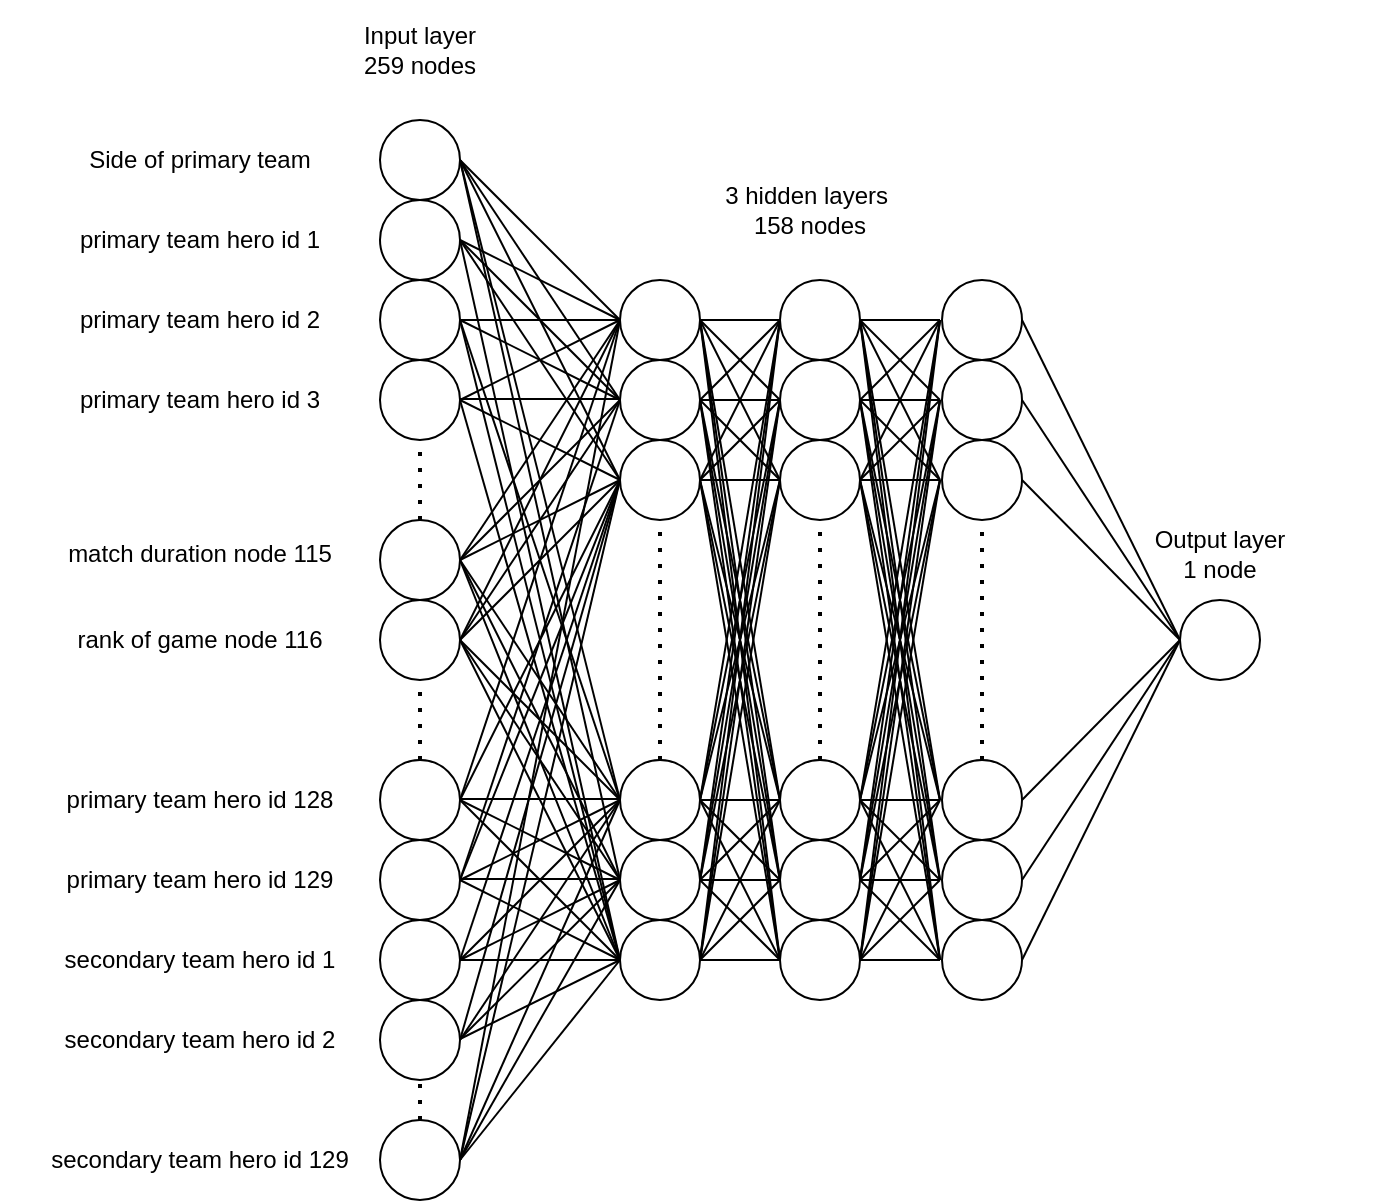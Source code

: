 <mxfile version="13.7.9" type="device"><diagram id="R50vDpRjeNp-_ogq0xLx" name="Page-1"><mxGraphModel dx="692" dy="1731" grid="1" gridSize="10" guides="1" tooltips="1" connect="1" arrows="1" fold="1" page="1" pageScale="1" pageWidth="827" pageHeight="1169" math="0" shadow="0"><root><mxCell id="0"/><mxCell id="1" parent="0"/><mxCell id="CBAxO0qk4OLBXcuv6rnA-1" value="" style="ellipse;whiteSpace=wrap;html=1;" parent="1" vertex="1"><mxGeometry x="250" y="230" width="40" height="40" as="geometry"/></mxCell><mxCell id="CBAxO0qk4OLBXcuv6rnA-13" value="" style="ellipse;whiteSpace=wrap;html=1;" parent="1" vertex="1"><mxGeometry x="250" y="270" width="40" height="40" as="geometry"/></mxCell><mxCell id="CBAxO0qk4OLBXcuv6rnA-14" value="" style="ellipse;whiteSpace=wrap;html=1;" parent="1" vertex="1"><mxGeometry x="250" y="310" width="40" height="40" as="geometry"/></mxCell><mxCell id="CBAxO0qk4OLBXcuv6rnA-15" value="" style="ellipse;whiteSpace=wrap;html=1;" parent="1" vertex="1"><mxGeometry x="250" y="350" width="40" height="40" as="geometry"/></mxCell><mxCell id="CBAxO0qk4OLBXcuv6rnA-18" value="" style="ellipse;whiteSpace=wrap;html=1;" parent="1" vertex="1"><mxGeometry x="250" y="430" width="40" height="40" as="geometry"/></mxCell><mxCell id="CBAxO0qk4OLBXcuv6rnA-19" value="" style="ellipse;whiteSpace=wrap;html=1;" parent="1" vertex="1"><mxGeometry x="250" y="590" width="40" height="40" as="geometry"/></mxCell><mxCell id="CBAxO0qk4OLBXcuv6rnA-20" value="" style="ellipse;whiteSpace=wrap;html=1;" parent="1" vertex="1"><mxGeometry x="250" y="630" width="40" height="40" as="geometry"/></mxCell><mxCell id="CBAxO0qk4OLBXcuv6rnA-21" value="" style="ellipse;whiteSpace=wrap;html=1;" parent="1" vertex="1"><mxGeometry x="250" y="670" width="40" height="40" as="geometry"/></mxCell><mxCell id="CBAxO0qk4OLBXcuv6rnA-23" value="" style="ellipse;whiteSpace=wrap;html=1;" parent="1" vertex="1"><mxGeometry x="250" y="730" width="40" height="40" as="geometry"/></mxCell><mxCell id="CBAxO0qk4OLBXcuv6rnA-36" value="" style="ellipse;whiteSpace=wrap;html=1;" parent="1" vertex="1"><mxGeometry x="370" y="310" width="40" height="40" as="geometry"/></mxCell><mxCell id="CBAxO0qk4OLBXcuv6rnA-67" value="" style="ellipse;whiteSpace=wrap;html=1;" parent="1" vertex="1"><mxGeometry x="650" y="470" width="40" height="40" as="geometry"/></mxCell><mxCell id="CBAxO0qk4OLBXcuv6rnA-69" value="Side of primary team" style="text;html=1;strokeColor=none;fillColor=none;align=center;verticalAlign=middle;whiteSpace=wrap;rounded=0;" parent="1" vertex="1"><mxGeometry x="60" y="240" width="200" height="20" as="geometry"/></mxCell><mxCell id="CBAxO0qk4OLBXcuv6rnA-70" value="primary team hero id 1" style="text;html=1;strokeColor=none;fillColor=none;align=center;verticalAlign=middle;whiteSpace=wrap;rounded=0;" parent="1" vertex="1"><mxGeometry x="60" y="280" width="200" height="20" as="geometry"/></mxCell><mxCell id="CBAxO0qk4OLBXcuv6rnA-71" value="primary team hero id 2" style="text;html=1;strokeColor=none;fillColor=none;align=center;verticalAlign=middle;whiteSpace=wrap;rounded=0;" parent="1" vertex="1"><mxGeometry x="60" y="320" width="200" height="20" as="geometry"/></mxCell><mxCell id="CBAxO0qk4OLBXcuv6rnA-72" value="primary team hero id 3" style="text;html=1;strokeColor=none;fillColor=none;align=center;verticalAlign=middle;whiteSpace=wrap;rounded=0;" parent="1" vertex="1"><mxGeometry x="60" y="360" width="200" height="20" as="geometry"/></mxCell><mxCell id="CBAxO0qk4OLBXcuv6rnA-73" value="primary team hero id 128" style="text;html=1;strokeColor=none;fillColor=none;align=center;verticalAlign=middle;whiteSpace=wrap;rounded=0;" parent="1" vertex="1"><mxGeometry x="60" y="560" width="200" height="20" as="geometry"/></mxCell><mxCell id="CBAxO0qk4OLBXcuv6rnA-74" value="primary team hero id 129" style="text;html=1;strokeColor=none;fillColor=none;align=center;verticalAlign=middle;whiteSpace=wrap;rounded=0;" parent="1" vertex="1"><mxGeometry x="60" y="600" width="200" height="20" as="geometry"/></mxCell><mxCell id="CBAxO0qk4OLBXcuv6rnA-75" value="" style="endArrow=none;dashed=1;html=1;dashPattern=1 3;strokeWidth=2;exitX=0.5;exitY=0;exitDx=0;exitDy=0;entryX=0.5;entryY=1;entryDx=0;entryDy=0;" parent="1" source="CBAxO0qk4OLBXcuv6rnA-18" target="CBAxO0qk4OLBXcuv6rnA-15" edge="1"><mxGeometry width="50" height="50" relative="1" as="geometry"><mxPoint x="290" y="450" as="sourcePoint"/><mxPoint x="340" y="400" as="targetPoint"/></mxGeometry></mxCell><mxCell id="CBAxO0qk4OLBXcuv6rnA-76" value="secondary team hero id 1" style="text;html=1;strokeColor=none;fillColor=none;align=center;verticalAlign=middle;whiteSpace=wrap;rounded=0;" parent="1" vertex="1"><mxGeometry x="60" y="640" width="200" height="20" as="geometry"/></mxCell><mxCell id="CBAxO0qk4OLBXcuv6rnA-77" value="secondary team hero id 2" style="text;html=1;strokeColor=none;fillColor=none;align=center;verticalAlign=middle;whiteSpace=wrap;rounded=0;" parent="1" vertex="1"><mxGeometry x="60" y="680" width="200" height="20" as="geometry"/></mxCell><mxCell id="CBAxO0qk4OLBXcuv6rnA-78" value="secondary team hero id 129" style="text;html=1;strokeColor=none;fillColor=none;align=center;verticalAlign=middle;whiteSpace=wrap;rounded=0;" parent="1" vertex="1"><mxGeometry x="60" y="740" width="200" height="20" as="geometry"/></mxCell><mxCell id="CBAxO0qk4OLBXcuv6rnA-79" value="" style="endArrow=none;dashed=1;html=1;dashPattern=1 3;strokeWidth=2;entryX=0.5;entryY=1;entryDx=0;entryDy=0;exitX=0.5;exitY=0;exitDx=0;exitDy=0;" parent="1" source="CBAxO0qk4OLBXcuv6rnA-23" target="CBAxO0qk4OLBXcuv6rnA-21" edge="1"><mxGeometry width="50" height="50" relative="1" as="geometry"><mxPoint x="140" y="760" as="sourcePoint"/><mxPoint x="190" y="710" as="targetPoint"/></mxGeometry></mxCell><mxCell id="CBAxO0qk4OLBXcuv6rnA-83" value="" style="ellipse;whiteSpace=wrap;html=1;" parent="1" vertex="1"><mxGeometry x="250" y="470" width="40" height="40" as="geometry"/></mxCell><mxCell id="CBAxO0qk4OLBXcuv6rnA-84" value="" style="ellipse;whiteSpace=wrap;html=1;" parent="1" vertex="1"><mxGeometry x="250" y="550" width="40" height="40" as="geometry"/></mxCell><mxCell id="CBAxO0qk4OLBXcuv6rnA-86" value="match duration node 115" style="text;html=1;strokeColor=none;fillColor=none;align=center;verticalAlign=middle;whiteSpace=wrap;rounded=0;" parent="1" vertex="1"><mxGeometry x="60" y="437" width="200" height="20" as="geometry"/></mxCell><mxCell id="CBAxO0qk4OLBXcuv6rnA-87" value="rank of game node 116" style="text;html=1;strokeColor=none;fillColor=none;align=center;verticalAlign=middle;whiteSpace=wrap;rounded=0;" parent="1" vertex="1"><mxGeometry x="60" y="480" width="200" height="20" as="geometry"/></mxCell><mxCell id="CBAxO0qk4OLBXcuv6rnA-91" value="&lt;span style=&quot;color: rgba(0 , 0 , 0 , 0) ; font-family: monospace ; font-size: 0px ; background-color: rgb(248 , 249 , 250)&quot;&gt;%3CmxGraphModel%3E%3Croot%3E%3CmxCell%20id%3D%220%22%2F%3E%3CmxCell%20id%3D%221%22%20parent%3D%220%22%2F%3E%3CmxCell%20id%3D%222%22%20value%3D%22%22%20style%3D%22endArrow%3Dnone%3Bhtml%3D1%3BentryX%3D0%3BentryY%3D0.5%3BentryDx%3D0%3BentryDy%3D0%3BexitX%3D1%3BexitY%3D0.5%3BexitDx%3D0%3BexitDy%3D0%3B%22%20edge%3D%221%22%20parent%3D%221%22%3E%3CmxGeometry%20width%3D%2250%22%20height%3D%2250%22%20relative%3D%221%22%20as%3D%22geometry%22%3E%3CmxPoint%20x%3D%22410%22%20y%3D%22680%22%20as%3D%22sourcePoint%22%2F%3E%3CmxPoint%20x%3D%22490%22%20y%3D%22560%22%20as%3D%22targetPoint%22%2F%3E%3C%2FmxGeometry%3E%3C%2FmxCell%3E%3C%2Froot%3E%3C%2FmxGraphModel%3E&lt;/span&gt;" style="endArrow=none;html=1;entryX=0;entryY=0.5;entryDx=0;entryDy=0;exitX=1;exitY=0.5;exitDx=0;exitDy=0;" parent="1" source="CBAxO0qk4OLBXcuv6rnA-23" edge="1"><mxGeometry width="50" height="50" relative="1" as="geometry"><mxPoint x="290" y="720" as="sourcePoint"/><mxPoint x="370.0" y="610" as="targetPoint"/></mxGeometry></mxCell><mxCell id="CBAxO0qk4OLBXcuv6rnA-93" value="" style="endArrow=none;html=1;exitX=1;exitY=0.5;exitDx=0;exitDy=0;entryX=0;entryY=0.5;entryDx=0;entryDy=0;" parent="1" source="CBAxO0qk4OLBXcuv6rnA-23" edge="1"><mxGeometry width="50" height="50" relative="1" as="geometry"><mxPoint x="360" y="690" as="sourcePoint"/><mxPoint x="370.0" y="570" as="targetPoint"/></mxGeometry></mxCell><mxCell id="CBAxO0qk4OLBXcuv6rnA-100" value="" style="endArrow=none;html=1;entryX=0;entryY=0.5;entryDx=0;entryDy=0;" parent="1" edge="1"><mxGeometry width="50" height="50" relative="1" as="geometry"><mxPoint x="290" y="750" as="sourcePoint"/><mxPoint x="370" y="330" as="targetPoint"/></mxGeometry></mxCell><mxCell id="CBAxO0qk4OLBXcuv6rnA-102" value="" style="endArrow=none;html=1;entryX=0;entryY=0.5;entryDx=0;entryDy=0;exitX=1;exitY=0.5;exitDx=0;exitDy=0;" parent="1" source="CBAxO0qk4OLBXcuv6rnA-23" edge="1"><mxGeometry width="50" height="50" relative="1" as="geometry"><mxPoint x="290" y="530" as="sourcePoint"/><mxPoint x="370" y="410" as="targetPoint"/></mxGeometry></mxCell><mxCell id="CBAxO0qk4OLBXcuv6rnA-128" value="" style="endArrow=none;html=1;entryX=0;entryY=0.5;entryDx=0;entryDy=0;exitX=1;exitY=0.5;exitDx=0;exitDy=0;" parent="1" source="CBAxO0qk4OLBXcuv6rnA-1" target="CBAxO0qk4OLBXcuv6rnA-36" edge="1"><mxGeometry width="50" height="50" relative="1" as="geometry"><mxPoint x="290" y="250" as="sourcePoint"/><mxPoint x="340" y="200" as="targetPoint"/></mxGeometry></mxCell><mxCell id="CBAxO0qk4OLBXcuv6rnA-129" value="" style="endArrow=none;html=1;exitX=1;exitY=0.5;exitDx=0;exitDy=0;" parent="1" source="CBAxO0qk4OLBXcuv6rnA-13" edge="1"><mxGeometry width="50" height="50" relative="1" as="geometry"><mxPoint x="320" y="380" as="sourcePoint"/><mxPoint x="370" y="330" as="targetPoint"/></mxGeometry></mxCell><mxCell id="CBAxO0qk4OLBXcuv6rnA-130" value="" style="endArrow=none;html=1;exitX=1;exitY=0.5;exitDx=0;exitDy=0;" parent="1" source="CBAxO0qk4OLBXcuv6rnA-14" edge="1"><mxGeometry width="50" height="50" relative="1" as="geometry"><mxPoint x="300" y="300" as="sourcePoint"/><mxPoint x="370" y="330" as="targetPoint"/></mxGeometry></mxCell><mxCell id="CBAxO0qk4OLBXcuv6rnA-131" value="" style="endArrow=none;html=1;exitX=1;exitY=0.5;exitDx=0;exitDy=0;" parent="1" edge="1"><mxGeometry width="50" height="50" relative="1" as="geometry"><mxPoint x="290" y="370" as="sourcePoint"/><mxPoint x="370" y="410" as="targetPoint"/></mxGeometry></mxCell><mxCell id="CBAxO0qk4OLBXcuv6rnA-134" value="" style="endArrow=none;html=1;exitX=1;exitY=0.5;exitDx=0;exitDy=0;" parent="1" edge="1"><mxGeometry width="50" height="50" relative="1" as="geometry"><mxPoint x="290" y="570" as="sourcePoint"/><mxPoint x="370" y="610" as="targetPoint"/></mxGeometry></mxCell><mxCell id="CBAxO0qk4OLBXcuv6rnA-135" value="" style="endArrow=none;html=1;exitX=1;exitY=0.5;exitDx=0;exitDy=0;" parent="1" edge="1"><mxGeometry width="50" height="50" relative="1" as="geometry"><mxPoint x="290" y="610" as="sourcePoint"/><mxPoint x="370" y="650" as="targetPoint"/></mxGeometry></mxCell><mxCell id="CBAxO0qk4OLBXcuv6rnA-137" value="" style="endArrow=none;html=1;exitX=1;exitY=0.5;exitDx=0;exitDy=0;entryX=0;entryY=0.5;entryDx=0;entryDy=0;" parent="1" edge="1"><mxGeometry width="50" height="50" relative="1" as="geometry"><mxPoint x="290" y="650" as="sourcePoint"/><mxPoint x="370.0" y="650" as="targetPoint"/></mxGeometry></mxCell><mxCell id="CBAxO0qk4OLBXcuv6rnA-138" value="" style="endArrow=none;html=1;exitX=1;exitY=0.5;exitDx=0;exitDy=0;entryX=0;entryY=0.5;entryDx=0;entryDy=0;" parent="1" edge="1"><mxGeometry width="50" height="50" relative="1" as="geometry"><mxPoint x="290" y="609.5" as="sourcePoint"/><mxPoint x="370" y="609.5" as="targetPoint"/></mxGeometry></mxCell><mxCell id="CBAxO0qk4OLBXcuv6rnA-139" value="" style="endArrow=none;html=1;exitX=1;exitY=0.5;exitDx=0;exitDy=0;entryX=0;entryY=0.5;entryDx=0;entryDy=0;" parent="1" edge="1"><mxGeometry width="50" height="50" relative="1" as="geometry"><mxPoint x="290" y="569.5" as="sourcePoint"/><mxPoint x="370" y="569.5" as="targetPoint"/></mxGeometry></mxCell><mxCell id="CBAxO0qk4OLBXcuv6rnA-141" value="" style="endArrow=none;html=1;exitX=1;exitY=0.5;exitDx=0;exitDy=0;entryX=0;entryY=0.5;entryDx=0;entryDy=0;" parent="1" edge="1"><mxGeometry width="50" height="50" relative="1" as="geometry"><mxPoint x="290" y="369.5" as="sourcePoint"/><mxPoint x="370" y="369.5" as="targetPoint"/></mxGeometry></mxCell><mxCell id="CBAxO0qk4OLBXcuv6rnA-143" value="" style="endArrow=none;html=1;exitX=1;exitY=0.5;exitDx=0;exitDy=0;" parent="1" source="CBAxO0qk4OLBXcuv6rnA-1" edge="1"><mxGeometry width="50" height="50" relative="1" as="geometry"><mxPoint x="290" y="249.5" as="sourcePoint"/><mxPoint x="370" y="370" as="targetPoint"/></mxGeometry></mxCell><mxCell id="CBAxO0qk4OLBXcuv6rnA-144" value="" style="endArrow=none;html=1;exitX=1;exitY=0.5;exitDx=0;exitDy=0;entryX=0;entryY=0.5;entryDx=0;entryDy=0;" parent="1" edge="1"><mxGeometry width="50" height="50" relative="1" as="geometry"><mxPoint x="290" y="650" as="sourcePoint"/><mxPoint x="370.0" y="570" as="targetPoint"/></mxGeometry></mxCell><mxCell id="CBAxO0qk4OLBXcuv6rnA-145" value="" style="endArrow=none;html=1;exitX=1;exitY=0.5;exitDx=0;exitDy=0;entryX=0;entryY=0.5;entryDx=0;entryDy=0;" parent="1" edge="1"><mxGeometry width="50" height="50" relative="1" as="geometry"><mxPoint x="290" y="689.5" as="sourcePoint"/><mxPoint x="370.0" y="650" as="targetPoint"/></mxGeometry></mxCell><mxCell id="CBAxO0qk4OLBXcuv6rnA-146" value="" style="endArrow=none;html=1;exitX=1;exitY=0.5;exitDx=0;exitDy=0;entryX=0;entryY=0.5;entryDx=0;entryDy=0;" parent="1" edge="1"><mxGeometry width="50" height="50" relative="1" as="geometry"><mxPoint x="290" y="689.5" as="sourcePoint"/><mxPoint x="370.0" y="610" as="targetPoint"/></mxGeometry></mxCell><mxCell id="CBAxO0qk4OLBXcuv6rnA-151" value="" style="endArrow=none;dashed=1;html=1;dashPattern=1 3;strokeWidth=2;entryX=0.5;entryY=1;entryDx=0;entryDy=0;exitX=0.5;exitY=0;exitDx=0;exitDy=0;" parent="1" edge="1"><mxGeometry width="50" height="50" relative="1" as="geometry"><mxPoint x="390.0" y="550" as="sourcePoint"/><mxPoint x="390.0" y="430" as="targetPoint"/></mxGeometry></mxCell><mxCell id="CBAxO0qk4OLBXcuv6rnA-155" value="" style="endArrow=none;html=1;exitX=1;exitY=0.5;exitDx=0;exitDy=0;entryX=0;entryY=0.5;entryDx=0;entryDy=0;" parent="1" source="CBAxO0qk4OLBXcuv6rnA-1" edge="1"><mxGeometry width="50" height="50" relative="1" as="geometry"><mxPoint x="360.0" y="170" as="sourcePoint"/><mxPoint x="370.0" y="410" as="targetPoint"/></mxGeometry></mxCell><mxCell id="CBAxO0qk4OLBXcuv6rnA-157" value="" style="endArrow=none;html=1;exitX=1;exitY=0.5;exitDx=0;exitDy=0;entryX=0;entryY=0.5;entryDx=0;entryDy=0;" parent="1" source="CBAxO0qk4OLBXcuv6rnA-1" edge="1"><mxGeometry width="50" height="50" relative="1" as="geometry"><mxPoint x="310.0" y="269.5" as="sourcePoint"/><mxPoint x="370.0" y="570" as="targetPoint"/></mxGeometry></mxCell><mxCell id="CBAxO0qk4OLBXcuv6rnA-161" value="" style="endArrow=none;html=1;exitX=1;exitY=0.5;exitDx=0;exitDy=0;entryX=0;entryY=0.5;entryDx=0;entryDy=0;" parent="1" source="CBAxO0qk4OLBXcuv6rnA-13" edge="1"><mxGeometry width="50" height="50" relative="1" as="geometry"><mxPoint x="350.0" y="309.5" as="sourcePoint"/><mxPoint x="370.0" y="370" as="targetPoint"/></mxGeometry></mxCell><mxCell id="CBAxO0qk4OLBXcuv6rnA-162" value="" style="endArrow=none;html=1;entryX=0;entryY=0.5;entryDx=0;entryDy=0;" parent="1" edge="1"><mxGeometry width="50" height="50" relative="1" as="geometry"><mxPoint x="290" y="290" as="sourcePoint"/><mxPoint x="370.0" y="410" as="targetPoint"/></mxGeometry></mxCell><mxCell id="CBAxO0qk4OLBXcuv6rnA-164" value="" style="endArrow=none;html=1;exitX=1;exitY=0.5;exitDx=0;exitDy=0;entryX=0;entryY=0.5;entryDx=0;entryDy=0;" parent="1" source="CBAxO0qk4OLBXcuv6rnA-13" edge="1"><mxGeometry width="50" height="50" relative="1" as="geometry"><mxPoint x="380.0" y="339.5" as="sourcePoint"/><mxPoint x="370.0" y="650" as="targetPoint"/></mxGeometry></mxCell><mxCell id="CBAxO0qk4OLBXcuv6rnA-165" value="" style="endArrow=none;html=1;exitX=1;exitY=0.5;exitDx=0;exitDy=0;entryX=0;entryY=0.5;entryDx=0;entryDy=0;" parent="1" source="CBAxO0qk4OLBXcuv6rnA-18" target="CBAxO0qk4OLBXcuv6rnA-36" edge="1"><mxGeometry width="50" height="50" relative="1" as="geometry"><mxPoint x="390.0" y="349.5" as="sourcePoint"/><mxPoint x="470.0" y="470" as="targetPoint"/></mxGeometry></mxCell><mxCell id="CBAxO0qk4OLBXcuv6rnA-166" value="" style="endArrow=none;html=1;exitX=0;exitY=0.5;exitDx=0;exitDy=0;entryX=1;entryY=0.5;entryDx=0;entryDy=0;" parent="1" target="CBAxO0qk4OLBXcuv6rnA-18" edge="1"><mxGeometry width="50" height="50" relative="1" as="geometry"><mxPoint x="370.0" y="410" as="sourcePoint"/><mxPoint x="480.0" y="480" as="targetPoint"/></mxGeometry></mxCell><mxCell id="CBAxO0qk4OLBXcuv6rnA-167" value="" style="endArrow=none;html=1;exitX=1;exitY=0.5;exitDx=0;exitDy=0;entryX=0;entryY=0.5;entryDx=0;entryDy=0;" parent="1" source="CBAxO0qk4OLBXcuv6rnA-83" edge="1"><mxGeometry width="50" height="50" relative="1" as="geometry"><mxPoint x="410.0" y="369.5" as="sourcePoint"/><mxPoint x="370.0" y="370" as="targetPoint"/></mxGeometry></mxCell><mxCell id="CBAxO0qk4OLBXcuv6rnA-168" value="" style="endArrow=none;html=1;exitX=1;exitY=0.5;exitDx=0;exitDy=0;entryX=0;entryY=0.5;entryDx=0;entryDy=0;" parent="1" source="CBAxO0qk4OLBXcuv6rnA-83" edge="1"><mxGeometry width="50" height="50" relative="1" as="geometry"><mxPoint x="420.0" y="379.5" as="sourcePoint"/><mxPoint x="370.0" y="410" as="targetPoint"/></mxGeometry></mxCell><mxCell id="CBAxO0qk4OLBXcuv6rnA-169" value="" style="endArrow=none;html=1;exitX=1;exitY=0.5;exitDx=0;exitDy=0;entryX=0;entryY=0.5;entryDx=0;entryDy=0;" parent="1" source="CBAxO0qk4OLBXcuv6rnA-83" edge="1"><mxGeometry width="50" height="50" relative="1" as="geometry"><mxPoint x="430.0" y="389.5" as="sourcePoint"/><mxPoint x="370.0" y="570" as="targetPoint"/></mxGeometry></mxCell><mxCell id="CBAxO0qk4OLBXcuv6rnA-170" value="" style="endArrow=none;html=1;exitX=1;exitY=0.5;exitDx=0;exitDy=0;entryX=0;entryY=0.5;entryDx=0;entryDy=0;" parent="1" source="CBAxO0qk4OLBXcuv6rnA-83" edge="1"><mxGeometry width="50" height="50" relative="1" as="geometry"><mxPoint x="440.0" y="399.5" as="sourcePoint"/><mxPoint x="370.0" y="650" as="targetPoint"/></mxGeometry></mxCell><mxCell id="CBAxO0qk4OLBXcuv6rnA-171" value="" style="endArrow=none;html=1;exitX=1;exitY=0.5;exitDx=0;exitDy=0;" parent="1" source="CBAxO0qk4OLBXcuv6rnA-83" edge="1"><mxGeometry width="50" height="50" relative="1" as="geometry"><mxPoint x="450.0" y="409.5" as="sourcePoint"/><mxPoint x="370" y="610" as="targetPoint"/></mxGeometry></mxCell><mxCell id="CBAxO0qk4OLBXcuv6rnA-172" value="" style="endArrow=none;html=1;exitX=1;exitY=0.5;exitDx=0;exitDy=0;entryX=0;entryY=0.5;entryDx=0;entryDy=0;" parent="1" source="CBAxO0qk4OLBXcuv6rnA-83" target="CBAxO0qk4OLBXcuv6rnA-36" edge="1"><mxGeometry width="50" height="50" relative="1" as="geometry"><mxPoint x="460.0" y="419.5" as="sourcePoint"/><mxPoint x="540.0" y="540" as="targetPoint"/></mxGeometry></mxCell><mxCell id="CBAxO0qk4OLBXcuv6rnA-173" value="" style="endArrow=none;html=1;exitX=1;exitY=0.5;exitDx=0;exitDy=0;entryX=0;entryY=0.5;entryDx=0;entryDy=0;" parent="1" source="CBAxO0qk4OLBXcuv6rnA-18" edge="1"><mxGeometry width="50" height="50" relative="1" as="geometry"><mxPoint x="470.0" y="429.5" as="sourcePoint"/><mxPoint x="370.0" y="570" as="targetPoint"/></mxGeometry></mxCell><mxCell id="CBAxO0qk4OLBXcuv6rnA-174" value="" style="endArrow=none;html=1;exitX=1;exitY=0.5;exitDx=0;exitDy=0;entryX=0;entryY=0.5;entryDx=0;entryDy=0;" parent="1" source="CBAxO0qk4OLBXcuv6rnA-18" edge="1"><mxGeometry width="50" height="50" relative="1" as="geometry"><mxPoint x="480.0" y="439.5" as="sourcePoint"/><mxPoint x="370.0" y="610" as="targetPoint"/></mxGeometry></mxCell><mxCell id="CBAxO0qk4OLBXcuv6rnA-175" value="" style="endArrow=none;html=1;exitX=1;exitY=0.5;exitDx=0;exitDy=0;" parent="1" source="CBAxO0qk4OLBXcuv6rnA-19" edge="1"><mxGeometry width="50" height="50" relative="1" as="geometry"><mxPoint x="490.0" y="449.5" as="sourcePoint"/><mxPoint x="370" y="410" as="targetPoint"/></mxGeometry></mxCell><mxCell id="CBAxO0qk4OLBXcuv6rnA-176" value="" style="endArrow=none;html=1;exitX=1;exitY=0.5;exitDx=0;exitDy=0;" parent="1" source="CBAxO0qk4OLBXcuv6rnA-19" edge="1"><mxGeometry width="50" height="50" relative="1" as="geometry"><mxPoint x="500.0" y="459.5" as="sourcePoint"/><mxPoint x="370" y="370" as="targetPoint"/></mxGeometry></mxCell><mxCell id="CBAxO0qk4OLBXcuv6rnA-177" value="" style="endArrow=none;html=1;exitX=1;exitY=0.5;exitDx=0;exitDy=0;entryX=0;entryY=0.5;entryDx=0;entryDy=0;" parent="1" source="CBAxO0qk4OLBXcuv6rnA-84" edge="1"><mxGeometry width="50" height="50" relative="1" as="geometry"><mxPoint x="510.0" y="469.5" as="sourcePoint"/><mxPoint x="370.0" y="410" as="targetPoint"/></mxGeometry></mxCell><mxCell id="CBAxO0qk4OLBXcuv6rnA-178" value="" style="endArrow=none;html=1;exitX=1;exitY=0.5;exitDx=0;exitDy=0;entryX=0;entryY=0.5;entryDx=0;entryDy=0;" parent="1" source="CBAxO0qk4OLBXcuv6rnA-14" edge="1"><mxGeometry width="50" height="50" relative="1" as="geometry"><mxPoint x="520.0" y="479.5" as="sourcePoint"/><mxPoint x="370.0" y="570" as="targetPoint"/></mxGeometry></mxCell><mxCell id="CBAxO0qk4OLBXcuv6rnA-179" value="" style="endArrow=none;html=1;exitX=1;exitY=0.5;exitDx=0;exitDy=0;entryX=0;entryY=0.5;entryDx=0;entryDy=0;" parent="1" source="CBAxO0qk4OLBXcuv6rnA-14" edge="1"><mxGeometry width="50" height="50" relative="1" as="geometry"><mxPoint x="530.0" y="489.5" as="sourcePoint"/><mxPoint x="370.0" y="650" as="targetPoint"/></mxGeometry></mxCell><mxCell id="CBAxO0qk4OLBXcuv6rnA-180" value="" style="endArrow=none;html=1;exitX=1;exitY=0.5;exitDx=0;exitDy=0;entryX=0;entryY=0.5;entryDx=0;entryDy=0;" parent="1" source="CBAxO0qk4OLBXcuv6rnA-36" edge="1"><mxGeometry width="50" height="50" relative="1" as="geometry"><mxPoint x="540.0" y="499.5" as="sourcePoint"/><mxPoint x="450.0" y="410" as="targetPoint"/></mxGeometry></mxCell><mxCell id="CBAxO0qk4OLBXcuv6rnA-181" value="" style="endArrow=none;html=1;exitX=1;exitY=0.5;exitDx=0;exitDy=0;entryX=0;entryY=0.5;entryDx=0;entryDy=0;" parent="1" source="CBAxO0qk4OLBXcuv6rnA-36" edge="1"><mxGeometry width="50" height="50" relative="1" as="geometry"><mxPoint x="550.0" y="509.5" as="sourcePoint"/><mxPoint x="450.0" y="570" as="targetPoint"/></mxGeometry></mxCell><mxCell id="CBAxO0qk4OLBXcuv6rnA-182" value="" style="endArrow=none;html=1;exitX=1;exitY=0.5;exitDx=0;exitDy=0;entryX=0;entryY=0.5;entryDx=0;entryDy=0;" parent="1" source="CBAxO0qk4OLBXcuv6rnA-36" edge="1"><mxGeometry width="50" height="50" relative="1" as="geometry"><mxPoint x="440.0" y="350" as="sourcePoint"/><mxPoint x="450.0" y="370" as="targetPoint"/></mxGeometry></mxCell><mxCell id="CBAxO0qk4OLBXcuv6rnA-183" value="" style="endArrow=none;html=1;exitX=1;exitY=0.5;exitDx=0;exitDy=0;entryX=0;entryY=0.5;entryDx=0;entryDy=0;" parent="1" source="CBAxO0qk4OLBXcuv6rnA-36" edge="1"><mxGeometry width="50" height="50" relative="1" as="geometry"><mxPoint x="390.0" y="309.5" as="sourcePoint"/><mxPoint x="450.0" y="330" as="targetPoint"/></mxGeometry></mxCell><mxCell id="CBAxO0qk4OLBXcuv6rnA-184" value="" style="endArrow=none;html=1;exitX=1;exitY=0.5;exitDx=0;exitDy=0;entryX=0;entryY=0.5;entryDx=0;entryDy=0;" parent="1" source="CBAxO0qk4OLBXcuv6rnA-36" edge="1"><mxGeometry width="50" height="50" relative="1" as="geometry"><mxPoint x="580.0" y="539.5" as="sourcePoint"/><mxPoint x="450.0" y="610" as="targetPoint"/></mxGeometry></mxCell><mxCell id="CBAxO0qk4OLBXcuv6rnA-185" value="" style="endArrow=none;html=1;exitX=1;exitY=0.5;exitDx=0;exitDy=0;entryX=0;entryY=0.5;entryDx=0;entryDy=0;" parent="1" source="CBAxO0qk4OLBXcuv6rnA-36" edge="1"><mxGeometry width="50" height="50" relative="1" as="geometry"><mxPoint x="590.0" y="549.5" as="sourcePoint"/><mxPoint x="450.0" y="650" as="targetPoint"/></mxGeometry></mxCell><mxCell id="CBAxO0qk4OLBXcuv6rnA-207" value="" style="ellipse;whiteSpace=wrap;html=1;" parent="1" vertex="1"><mxGeometry x="370" y="350" width="40" height="40" as="geometry"/></mxCell><mxCell id="CBAxO0qk4OLBXcuv6rnA-208" value="" style="endArrow=none;html=1;exitX=1;exitY=0.5;exitDx=0;exitDy=0;entryX=0;entryY=0.5;entryDx=0;entryDy=0;" parent="1" source="CBAxO0qk4OLBXcuv6rnA-207" edge="1"><mxGeometry width="50" height="50" relative="1" as="geometry"><mxPoint x="540.0" y="499.5" as="sourcePoint"/><mxPoint x="450.0" y="410" as="targetPoint"/></mxGeometry></mxCell><mxCell id="CBAxO0qk4OLBXcuv6rnA-209" value="" style="endArrow=none;html=1;exitX=1;exitY=0.5;exitDx=0;exitDy=0;entryX=0;entryY=0.5;entryDx=0;entryDy=0;" parent="1" source="CBAxO0qk4OLBXcuv6rnA-207" edge="1"><mxGeometry width="50" height="50" relative="1" as="geometry"><mxPoint x="550.0" y="509.5" as="sourcePoint"/><mxPoint x="450.0" y="570" as="targetPoint"/></mxGeometry></mxCell><mxCell id="CBAxO0qk4OLBXcuv6rnA-210" value="" style="endArrow=none;html=1;exitX=1;exitY=0.5;exitDx=0;exitDy=0;entryX=0;entryY=0.5;entryDx=0;entryDy=0;" parent="1" source="CBAxO0qk4OLBXcuv6rnA-207" edge="1"><mxGeometry width="50" height="50" relative="1" as="geometry"><mxPoint x="440.0" y="350" as="sourcePoint"/><mxPoint x="450.0" y="370" as="targetPoint"/></mxGeometry></mxCell><mxCell id="CBAxO0qk4OLBXcuv6rnA-211" value="" style="endArrow=none;html=1;exitX=1;exitY=0.5;exitDx=0;exitDy=0;entryX=0;entryY=0.5;entryDx=0;entryDy=0;" parent="1" source="CBAxO0qk4OLBXcuv6rnA-207" edge="1"><mxGeometry width="50" height="50" relative="1" as="geometry"><mxPoint x="390.0" y="309.5" as="sourcePoint"/><mxPoint x="450.0" y="330" as="targetPoint"/></mxGeometry></mxCell><mxCell id="CBAxO0qk4OLBXcuv6rnA-212" value="" style="endArrow=none;html=1;exitX=1;exitY=0.5;exitDx=0;exitDy=0;entryX=0;entryY=0.5;entryDx=0;entryDy=0;" parent="1" source="CBAxO0qk4OLBXcuv6rnA-207" edge="1"><mxGeometry width="50" height="50" relative="1" as="geometry"><mxPoint x="580.0" y="539.5" as="sourcePoint"/><mxPoint x="450.0" y="610" as="targetPoint"/></mxGeometry></mxCell><mxCell id="CBAxO0qk4OLBXcuv6rnA-213" value="" style="endArrow=none;html=1;exitX=1;exitY=0.5;exitDx=0;exitDy=0;entryX=0;entryY=0.5;entryDx=0;entryDy=0;" parent="1" source="CBAxO0qk4OLBXcuv6rnA-207" edge="1"><mxGeometry width="50" height="50" relative="1" as="geometry"><mxPoint x="590.0" y="549.5" as="sourcePoint"/><mxPoint x="450.0" y="650" as="targetPoint"/></mxGeometry></mxCell><mxCell id="CBAxO0qk4OLBXcuv6rnA-214" value="" style="ellipse;whiteSpace=wrap;html=1;" parent="1" vertex="1"><mxGeometry x="370" y="390" width="40" height="40" as="geometry"/></mxCell><mxCell id="CBAxO0qk4OLBXcuv6rnA-215" value="" style="endArrow=none;html=1;exitX=1;exitY=0.5;exitDx=0;exitDy=0;entryX=0;entryY=0.5;entryDx=0;entryDy=0;" parent="1" source="CBAxO0qk4OLBXcuv6rnA-214" edge="1"><mxGeometry width="50" height="50" relative="1" as="geometry"><mxPoint x="540.0" y="499.5" as="sourcePoint"/><mxPoint x="450.0" y="410" as="targetPoint"/></mxGeometry></mxCell><mxCell id="CBAxO0qk4OLBXcuv6rnA-216" value="" style="endArrow=none;html=1;exitX=1;exitY=0.5;exitDx=0;exitDy=0;entryX=0;entryY=0.5;entryDx=0;entryDy=0;" parent="1" source="CBAxO0qk4OLBXcuv6rnA-214" edge="1"><mxGeometry width="50" height="50" relative="1" as="geometry"><mxPoint x="550.0" y="509.5" as="sourcePoint"/><mxPoint x="450.0" y="570" as="targetPoint"/></mxGeometry></mxCell><mxCell id="CBAxO0qk4OLBXcuv6rnA-217" value="" style="endArrow=none;html=1;exitX=1;exitY=0.5;exitDx=0;exitDy=0;entryX=0;entryY=0.5;entryDx=0;entryDy=0;" parent="1" source="CBAxO0qk4OLBXcuv6rnA-214" edge="1"><mxGeometry width="50" height="50" relative="1" as="geometry"><mxPoint x="440.0" y="350" as="sourcePoint"/><mxPoint x="450.0" y="370" as="targetPoint"/></mxGeometry></mxCell><mxCell id="CBAxO0qk4OLBXcuv6rnA-218" value="" style="endArrow=none;html=1;exitX=1;exitY=0.5;exitDx=0;exitDy=0;entryX=0;entryY=0.5;entryDx=0;entryDy=0;" parent="1" source="CBAxO0qk4OLBXcuv6rnA-214" edge="1"><mxGeometry width="50" height="50" relative="1" as="geometry"><mxPoint x="390.0" y="309.5" as="sourcePoint"/><mxPoint x="450.0" y="330" as="targetPoint"/></mxGeometry></mxCell><mxCell id="CBAxO0qk4OLBXcuv6rnA-219" value="" style="endArrow=none;html=1;exitX=1;exitY=0.5;exitDx=0;exitDy=0;entryX=0;entryY=0.5;entryDx=0;entryDy=0;" parent="1" source="CBAxO0qk4OLBXcuv6rnA-214" edge="1"><mxGeometry width="50" height="50" relative="1" as="geometry"><mxPoint x="580.0" y="539.5" as="sourcePoint"/><mxPoint x="450.0" y="610" as="targetPoint"/></mxGeometry></mxCell><mxCell id="CBAxO0qk4OLBXcuv6rnA-220" value="" style="endArrow=none;html=1;exitX=1;exitY=0.5;exitDx=0;exitDy=0;entryX=0;entryY=0.5;entryDx=0;entryDy=0;" parent="1" source="CBAxO0qk4OLBXcuv6rnA-214" edge="1"><mxGeometry width="50" height="50" relative="1" as="geometry"><mxPoint x="590.0" y="549.5" as="sourcePoint"/><mxPoint x="450.0" y="650" as="targetPoint"/></mxGeometry></mxCell><mxCell id="CBAxO0qk4OLBXcuv6rnA-221" value="" style="ellipse;whiteSpace=wrap;html=1;" parent="1" vertex="1"><mxGeometry x="370" y="550" width="40" height="40" as="geometry"/></mxCell><mxCell id="CBAxO0qk4OLBXcuv6rnA-222" value="" style="endArrow=none;html=1;exitX=1;exitY=0.5;exitDx=0;exitDy=0;entryX=0;entryY=0.5;entryDx=0;entryDy=0;" parent="1" source="CBAxO0qk4OLBXcuv6rnA-221" edge="1"><mxGeometry width="50" height="50" relative="1" as="geometry"><mxPoint x="540.0" y="499.5" as="sourcePoint"/><mxPoint x="450.0" y="410" as="targetPoint"/></mxGeometry></mxCell><mxCell id="CBAxO0qk4OLBXcuv6rnA-223" value="" style="endArrow=none;html=1;exitX=1;exitY=0.5;exitDx=0;exitDy=0;entryX=0;entryY=0.5;entryDx=0;entryDy=0;" parent="1" source="CBAxO0qk4OLBXcuv6rnA-221" edge="1"><mxGeometry width="50" height="50" relative="1" as="geometry"><mxPoint x="550.0" y="509.5" as="sourcePoint"/><mxPoint x="450.0" y="570" as="targetPoint"/></mxGeometry></mxCell><mxCell id="CBAxO0qk4OLBXcuv6rnA-224" value="" style="endArrow=none;html=1;exitX=1;exitY=0.5;exitDx=0;exitDy=0;entryX=0;entryY=0.5;entryDx=0;entryDy=0;" parent="1" source="CBAxO0qk4OLBXcuv6rnA-221" edge="1"><mxGeometry width="50" height="50" relative="1" as="geometry"><mxPoint x="440.0" y="350" as="sourcePoint"/><mxPoint x="450.0" y="370" as="targetPoint"/></mxGeometry></mxCell><mxCell id="CBAxO0qk4OLBXcuv6rnA-225" value="" style="endArrow=none;html=1;exitX=1;exitY=0.5;exitDx=0;exitDy=0;entryX=0;entryY=0.5;entryDx=0;entryDy=0;" parent="1" source="CBAxO0qk4OLBXcuv6rnA-221" edge="1"><mxGeometry width="50" height="50" relative="1" as="geometry"><mxPoint x="390.0" y="309.5" as="sourcePoint"/><mxPoint x="450.0" y="330" as="targetPoint"/></mxGeometry></mxCell><mxCell id="CBAxO0qk4OLBXcuv6rnA-226" value="" style="endArrow=none;html=1;exitX=1;exitY=0.5;exitDx=0;exitDy=0;entryX=0;entryY=0.5;entryDx=0;entryDy=0;" parent="1" source="CBAxO0qk4OLBXcuv6rnA-221" edge="1"><mxGeometry width="50" height="50" relative="1" as="geometry"><mxPoint x="580.0" y="539.5" as="sourcePoint"/><mxPoint x="450.0" y="610" as="targetPoint"/></mxGeometry></mxCell><mxCell id="CBAxO0qk4OLBXcuv6rnA-227" value="" style="endArrow=none;html=1;exitX=1;exitY=0.5;exitDx=0;exitDy=0;entryX=0;entryY=0.5;entryDx=0;entryDy=0;" parent="1" source="CBAxO0qk4OLBXcuv6rnA-221" edge="1"><mxGeometry width="50" height="50" relative="1" as="geometry"><mxPoint x="590.0" y="549.5" as="sourcePoint"/><mxPoint x="450.0" y="650" as="targetPoint"/></mxGeometry></mxCell><mxCell id="CBAxO0qk4OLBXcuv6rnA-235" value="" style="ellipse;whiteSpace=wrap;html=1;" parent="1" vertex="1"><mxGeometry x="370" y="590" width="40" height="40" as="geometry"/></mxCell><mxCell id="CBAxO0qk4OLBXcuv6rnA-236" value="" style="endArrow=none;html=1;exitX=1;exitY=0.5;exitDx=0;exitDy=0;entryX=0;entryY=0.5;entryDx=0;entryDy=0;" parent="1" source="CBAxO0qk4OLBXcuv6rnA-235" edge="1"><mxGeometry width="50" height="50" relative="1" as="geometry"><mxPoint x="540.0" y="499.5" as="sourcePoint"/><mxPoint x="450.0" y="410" as="targetPoint"/></mxGeometry></mxCell><mxCell id="CBAxO0qk4OLBXcuv6rnA-237" value="" style="endArrow=none;html=1;exitX=1;exitY=0.5;exitDx=0;exitDy=0;entryX=0;entryY=0.5;entryDx=0;entryDy=0;" parent="1" source="CBAxO0qk4OLBXcuv6rnA-235" edge="1"><mxGeometry width="50" height="50" relative="1" as="geometry"><mxPoint x="550.0" y="509.5" as="sourcePoint"/><mxPoint x="450.0" y="570" as="targetPoint"/></mxGeometry></mxCell><mxCell id="CBAxO0qk4OLBXcuv6rnA-238" value="" style="endArrow=none;html=1;exitX=1;exitY=0.5;exitDx=0;exitDy=0;entryX=0;entryY=0.5;entryDx=0;entryDy=0;" parent="1" source="CBAxO0qk4OLBXcuv6rnA-235" edge="1"><mxGeometry width="50" height="50" relative="1" as="geometry"><mxPoint x="440.0" y="350" as="sourcePoint"/><mxPoint x="450.0" y="370" as="targetPoint"/></mxGeometry></mxCell><mxCell id="CBAxO0qk4OLBXcuv6rnA-239" value="" style="endArrow=none;html=1;exitX=1;exitY=0.5;exitDx=0;exitDy=0;entryX=0;entryY=0.5;entryDx=0;entryDy=0;" parent="1" source="CBAxO0qk4OLBXcuv6rnA-235" edge="1"><mxGeometry width="50" height="50" relative="1" as="geometry"><mxPoint x="390.0" y="309.5" as="sourcePoint"/><mxPoint x="450.0" y="330" as="targetPoint"/></mxGeometry></mxCell><mxCell id="CBAxO0qk4OLBXcuv6rnA-240" value="" style="endArrow=none;html=1;exitX=1;exitY=0.5;exitDx=0;exitDy=0;entryX=0;entryY=0.5;entryDx=0;entryDy=0;" parent="1" source="CBAxO0qk4OLBXcuv6rnA-235" edge="1"><mxGeometry width="50" height="50" relative="1" as="geometry"><mxPoint x="580.0" y="539.5" as="sourcePoint"/><mxPoint x="450.0" y="610" as="targetPoint"/></mxGeometry></mxCell><mxCell id="CBAxO0qk4OLBXcuv6rnA-241" value="" style="endArrow=none;html=1;exitX=1;exitY=0.5;exitDx=0;exitDy=0;entryX=0;entryY=0.5;entryDx=0;entryDy=0;" parent="1" source="CBAxO0qk4OLBXcuv6rnA-235" edge="1"><mxGeometry width="50" height="50" relative="1" as="geometry"><mxPoint x="590.0" y="549.5" as="sourcePoint"/><mxPoint x="450.0" y="650" as="targetPoint"/></mxGeometry></mxCell><mxCell id="CBAxO0qk4OLBXcuv6rnA-242" value="" style="ellipse;whiteSpace=wrap;html=1;" parent="1" vertex="1"><mxGeometry x="370" y="630" width="40" height="40" as="geometry"/></mxCell><mxCell id="CBAxO0qk4OLBXcuv6rnA-243" value="" style="endArrow=none;html=1;exitX=1;exitY=0.5;exitDx=0;exitDy=0;entryX=0;entryY=0.5;entryDx=0;entryDy=0;" parent="1" source="CBAxO0qk4OLBXcuv6rnA-242" edge="1"><mxGeometry width="50" height="50" relative="1" as="geometry"><mxPoint x="540.0" y="499.5" as="sourcePoint"/><mxPoint x="450.0" y="410" as="targetPoint"/></mxGeometry></mxCell><mxCell id="CBAxO0qk4OLBXcuv6rnA-244" value="" style="endArrow=none;html=1;exitX=1;exitY=0.5;exitDx=0;exitDy=0;entryX=0;entryY=0.5;entryDx=0;entryDy=0;" parent="1" source="CBAxO0qk4OLBXcuv6rnA-242" edge="1"><mxGeometry width="50" height="50" relative="1" as="geometry"><mxPoint x="550.0" y="509.5" as="sourcePoint"/><mxPoint x="450.0" y="570" as="targetPoint"/></mxGeometry></mxCell><mxCell id="CBAxO0qk4OLBXcuv6rnA-245" value="" style="endArrow=none;html=1;exitX=1;exitY=0.5;exitDx=0;exitDy=0;entryX=0;entryY=0.5;entryDx=0;entryDy=0;" parent="1" source="CBAxO0qk4OLBXcuv6rnA-242" edge="1"><mxGeometry width="50" height="50" relative="1" as="geometry"><mxPoint x="440.0" y="350" as="sourcePoint"/><mxPoint x="450.0" y="370" as="targetPoint"/></mxGeometry></mxCell><mxCell id="CBAxO0qk4OLBXcuv6rnA-246" value="" style="endArrow=none;html=1;exitX=1;exitY=0.5;exitDx=0;exitDy=0;entryX=0;entryY=0.5;entryDx=0;entryDy=0;" parent="1" source="CBAxO0qk4OLBXcuv6rnA-242" edge="1"><mxGeometry width="50" height="50" relative="1" as="geometry"><mxPoint x="390.0" y="309.5" as="sourcePoint"/><mxPoint x="450.0" y="330" as="targetPoint"/></mxGeometry></mxCell><mxCell id="CBAxO0qk4OLBXcuv6rnA-247" value="" style="endArrow=none;html=1;exitX=1;exitY=0.5;exitDx=0;exitDy=0;entryX=0;entryY=0.5;entryDx=0;entryDy=0;" parent="1" source="CBAxO0qk4OLBXcuv6rnA-242" edge="1"><mxGeometry width="50" height="50" relative="1" as="geometry"><mxPoint x="580.0" y="539.5" as="sourcePoint"/><mxPoint x="450.0" y="610" as="targetPoint"/></mxGeometry></mxCell><mxCell id="CBAxO0qk4OLBXcuv6rnA-248" value="" style="endArrow=none;html=1;exitX=1;exitY=0.5;exitDx=0;exitDy=0;entryX=0;entryY=0.5;entryDx=0;entryDy=0;" parent="1" source="CBAxO0qk4OLBXcuv6rnA-242" edge="1"><mxGeometry width="50" height="50" relative="1" as="geometry"><mxPoint x="590.0" y="549.5" as="sourcePoint"/><mxPoint x="450.0" y="650" as="targetPoint"/></mxGeometry></mxCell><mxCell id="CBAxO0qk4OLBXcuv6rnA-249" value="" style="ellipse;whiteSpace=wrap;html=1;" parent="1" vertex="1"><mxGeometry x="450" y="310" width="40" height="40" as="geometry"/></mxCell><mxCell id="CBAxO0qk4OLBXcuv6rnA-250" value="" style="endArrow=none;dashed=1;html=1;dashPattern=1 3;strokeWidth=2;entryX=0.5;entryY=1;entryDx=0;entryDy=0;exitX=0.5;exitY=0;exitDx=0;exitDy=0;" parent="1" edge="1"><mxGeometry width="50" height="50" relative="1" as="geometry"><mxPoint x="470.0" y="550" as="sourcePoint"/><mxPoint x="470.0" y="430" as="targetPoint"/></mxGeometry></mxCell><mxCell id="CBAxO0qk4OLBXcuv6rnA-251" value="" style="endArrow=none;html=1;exitX=1;exitY=0.5;exitDx=0;exitDy=0;entryX=0;entryY=0.5;entryDx=0;entryDy=0;" parent="1" source="CBAxO0qk4OLBXcuv6rnA-249" edge="1"><mxGeometry width="50" height="50" relative="1" as="geometry"><mxPoint x="620.0" y="499.5" as="sourcePoint"/><mxPoint x="530.0" y="410" as="targetPoint"/></mxGeometry></mxCell><mxCell id="CBAxO0qk4OLBXcuv6rnA-252" value="" style="endArrow=none;html=1;exitX=1;exitY=0.5;exitDx=0;exitDy=0;entryX=0;entryY=0.5;entryDx=0;entryDy=0;" parent="1" source="CBAxO0qk4OLBXcuv6rnA-249" edge="1"><mxGeometry width="50" height="50" relative="1" as="geometry"><mxPoint x="630.0" y="509.5" as="sourcePoint"/><mxPoint x="530.0" y="570" as="targetPoint"/></mxGeometry></mxCell><mxCell id="CBAxO0qk4OLBXcuv6rnA-253" value="" style="endArrow=none;html=1;exitX=1;exitY=0.5;exitDx=0;exitDy=0;entryX=0;entryY=0.5;entryDx=0;entryDy=0;" parent="1" source="CBAxO0qk4OLBXcuv6rnA-249" edge="1"><mxGeometry width="50" height="50" relative="1" as="geometry"><mxPoint x="520.0" y="350" as="sourcePoint"/><mxPoint x="530.0" y="370" as="targetPoint"/></mxGeometry></mxCell><mxCell id="CBAxO0qk4OLBXcuv6rnA-254" value="" style="endArrow=none;html=1;exitX=1;exitY=0.5;exitDx=0;exitDy=0;entryX=0;entryY=0.5;entryDx=0;entryDy=0;" parent="1" source="CBAxO0qk4OLBXcuv6rnA-249" edge="1"><mxGeometry width="50" height="50" relative="1" as="geometry"><mxPoint x="470.0" y="309.5" as="sourcePoint"/><mxPoint x="530.0" y="330" as="targetPoint"/></mxGeometry></mxCell><mxCell id="CBAxO0qk4OLBXcuv6rnA-255" value="" style="endArrow=none;html=1;exitX=1;exitY=0.5;exitDx=0;exitDy=0;entryX=0;entryY=0.5;entryDx=0;entryDy=0;" parent="1" source="CBAxO0qk4OLBXcuv6rnA-249" edge="1"><mxGeometry width="50" height="50" relative="1" as="geometry"><mxPoint x="660.0" y="539.5" as="sourcePoint"/><mxPoint x="530.0" y="610" as="targetPoint"/></mxGeometry></mxCell><mxCell id="CBAxO0qk4OLBXcuv6rnA-256" value="" style="endArrow=none;html=1;exitX=1;exitY=0.5;exitDx=0;exitDy=0;entryX=0;entryY=0.5;entryDx=0;entryDy=0;" parent="1" source="CBAxO0qk4OLBXcuv6rnA-249" edge="1"><mxGeometry width="50" height="50" relative="1" as="geometry"><mxPoint x="670.0" y="549.5" as="sourcePoint"/><mxPoint x="530.0" y="650" as="targetPoint"/></mxGeometry></mxCell><mxCell id="CBAxO0qk4OLBXcuv6rnA-257" value="" style="ellipse;whiteSpace=wrap;html=1;" parent="1" vertex="1"><mxGeometry x="450" y="350" width="40" height="40" as="geometry"/></mxCell><mxCell id="CBAxO0qk4OLBXcuv6rnA-258" value="" style="endArrow=none;html=1;exitX=1;exitY=0.5;exitDx=0;exitDy=0;entryX=0;entryY=0.5;entryDx=0;entryDy=0;" parent="1" source="CBAxO0qk4OLBXcuv6rnA-257" edge="1"><mxGeometry width="50" height="50" relative="1" as="geometry"><mxPoint x="620.0" y="499.5" as="sourcePoint"/><mxPoint x="530.0" y="410" as="targetPoint"/></mxGeometry></mxCell><mxCell id="CBAxO0qk4OLBXcuv6rnA-259" value="" style="endArrow=none;html=1;exitX=1;exitY=0.5;exitDx=0;exitDy=0;entryX=0;entryY=0.5;entryDx=0;entryDy=0;" parent="1" source="CBAxO0qk4OLBXcuv6rnA-257" edge="1"><mxGeometry width="50" height="50" relative="1" as="geometry"><mxPoint x="630.0" y="509.5" as="sourcePoint"/><mxPoint x="530.0" y="570" as="targetPoint"/></mxGeometry></mxCell><mxCell id="CBAxO0qk4OLBXcuv6rnA-260" value="" style="endArrow=none;html=1;exitX=1;exitY=0.5;exitDx=0;exitDy=0;entryX=0;entryY=0.5;entryDx=0;entryDy=0;" parent="1" source="CBAxO0qk4OLBXcuv6rnA-257" edge="1"><mxGeometry width="50" height="50" relative="1" as="geometry"><mxPoint x="520.0" y="350" as="sourcePoint"/><mxPoint x="530.0" y="370" as="targetPoint"/></mxGeometry></mxCell><mxCell id="CBAxO0qk4OLBXcuv6rnA-261" value="" style="endArrow=none;html=1;exitX=1;exitY=0.5;exitDx=0;exitDy=0;entryX=0;entryY=0.5;entryDx=0;entryDy=0;" parent="1" source="CBAxO0qk4OLBXcuv6rnA-257" edge="1"><mxGeometry width="50" height="50" relative="1" as="geometry"><mxPoint x="470.0" y="309.5" as="sourcePoint"/><mxPoint x="530.0" y="330" as="targetPoint"/></mxGeometry></mxCell><mxCell id="CBAxO0qk4OLBXcuv6rnA-262" value="" style="endArrow=none;html=1;exitX=1;exitY=0.5;exitDx=0;exitDy=0;entryX=0;entryY=0.5;entryDx=0;entryDy=0;" parent="1" source="CBAxO0qk4OLBXcuv6rnA-257" edge="1"><mxGeometry width="50" height="50" relative="1" as="geometry"><mxPoint x="660.0" y="539.5" as="sourcePoint"/><mxPoint x="530.0" y="610" as="targetPoint"/></mxGeometry></mxCell><mxCell id="CBAxO0qk4OLBXcuv6rnA-263" value="" style="endArrow=none;html=1;exitX=1;exitY=0.5;exitDx=0;exitDy=0;entryX=0;entryY=0.5;entryDx=0;entryDy=0;" parent="1" source="CBAxO0qk4OLBXcuv6rnA-257" edge="1"><mxGeometry width="50" height="50" relative="1" as="geometry"><mxPoint x="670.0" y="549.5" as="sourcePoint"/><mxPoint x="530.0" y="650" as="targetPoint"/></mxGeometry></mxCell><mxCell id="CBAxO0qk4OLBXcuv6rnA-264" value="" style="ellipse;whiteSpace=wrap;html=1;" parent="1" vertex="1"><mxGeometry x="450" y="390" width="40" height="40" as="geometry"/></mxCell><mxCell id="CBAxO0qk4OLBXcuv6rnA-265" value="" style="endArrow=none;html=1;exitX=1;exitY=0.5;exitDx=0;exitDy=0;entryX=0;entryY=0.5;entryDx=0;entryDy=0;" parent="1" source="CBAxO0qk4OLBXcuv6rnA-264" edge="1"><mxGeometry width="50" height="50" relative="1" as="geometry"><mxPoint x="620.0" y="499.5" as="sourcePoint"/><mxPoint x="530.0" y="410" as="targetPoint"/></mxGeometry></mxCell><mxCell id="CBAxO0qk4OLBXcuv6rnA-266" value="" style="endArrow=none;html=1;exitX=1;exitY=0.5;exitDx=0;exitDy=0;entryX=0;entryY=0.5;entryDx=0;entryDy=0;" parent="1" source="CBAxO0qk4OLBXcuv6rnA-264" edge="1"><mxGeometry width="50" height="50" relative="1" as="geometry"><mxPoint x="630.0" y="509.5" as="sourcePoint"/><mxPoint x="530.0" y="570" as="targetPoint"/></mxGeometry></mxCell><mxCell id="CBAxO0qk4OLBXcuv6rnA-267" value="" style="endArrow=none;html=1;exitX=1;exitY=0.5;exitDx=0;exitDy=0;entryX=0;entryY=0.5;entryDx=0;entryDy=0;" parent="1" source="CBAxO0qk4OLBXcuv6rnA-264" edge="1"><mxGeometry width="50" height="50" relative="1" as="geometry"><mxPoint x="520.0" y="350" as="sourcePoint"/><mxPoint x="530.0" y="370" as="targetPoint"/></mxGeometry></mxCell><mxCell id="CBAxO0qk4OLBXcuv6rnA-268" value="" style="endArrow=none;html=1;exitX=1;exitY=0.5;exitDx=0;exitDy=0;entryX=0;entryY=0.5;entryDx=0;entryDy=0;" parent="1" source="CBAxO0qk4OLBXcuv6rnA-264" edge="1"><mxGeometry width="50" height="50" relative="1" as="geometry"><mxPoint x="470.0" y="309.5" as="sourcePoint"/><mxPoint x="530.0" y="330" as="targetPoint"/></mxGeometry></mxCell><mxCell id="CBAxO0qk4OLBXcuv6rnA-269" value="" style="endArrow=none;html=1;exitX=1;exitY=0.5;exitDx=0;exitDy=0;entryX=0;entryY=0.5;entryDx=0;entryDy=0;" parent="1" source="CBAxO0qk4OLBXcuv6rnA-264" edge="1"><mxGeometry width="50" height="50" relative="1" as="geometry"><mxPoint x="660.0" y="539.5" as="sourcePoint"/><mxPoint x="530.0" y="610" as="targetPoint"/></mxGeometry></mxCell><mxCell id="CBAxO0qk4OLBXcuv6rnA-270" value="" style="endArrow=none;html=1;exitX=1;exitY=0.5;exitDx=0;exitDy=0;entryX=0;entryY=0.5;entryDx=0;entryDy=0;" parent="1" source="CBAxO0qk4OLBXcuv6rnA-264" edge="1"><mxGeometry width="50" height="50" relative="1" as="geometry"><mxPoint x="670.0" y="549.5" as="sourcePoint"/><mxPoint x="530.0" y="650" as="targetPoint"/></mxGeometry></mxCell><mxCell id="CBAxO0qk4OLBXcuv6rnA-271" value="" style="ellipse;whiteSpace=wrap;html=1;" parent="1" vertex="1"><mxGeometry x="450" y="550" width="40" height="40" as="geometry"/></mxCell><mxCell id="CBAxO0qk4OLBXcuv6rnA-272" value="" style="endArrow=none;html=1;exitX=1;exitY=0.5;exitDx=0;exitDy=0;entryX=0;entryY=0.5;entryDx=0;entryDy=0;" parent="1" source="CBAxO0qk4OLBXcuv6rnA-271" edge="1"><mxGeometry width="50" height="50" relative="1" as="geometry"><mxPoint x="620.0" y="499.5" as="sourcePoint"/><mxPoint x="530.0" y="410" as="targetPoint"/></mxGeometry></mxCell><mxCell id="CBAxO0qk4OLBXcuv6rnA-273" value="" style="endArrow=none;html=1;exitX=1;exitY=0.5;exitDx=0;exitDy=0;entryX=0;entryY=0.5;entryDx=0;entryDy=0;" parent="1" source="CBAxO0qk4OLBXcuv6rnA-271" edge="1"><mxGeometry width="50" height="50" relative="1" as="geometry"><mxPoint x="630.0" y="509.5" as="sourcePoint"/><mxPoint x="530.0" y="570" as="targetPoint"/></mxGeometry></mxCell><mxCell id="CBAxO0qk4OLBXcuv6rnA-274" value="" style="endArrow=none;html=1;exitX=1;exitY=0.5;exitDx=0;exitDy=0;entryX=0;entryY=0.5;entryDx=0;entryDy=0;" parent="1" source="CBAxO0qk4OLBXcuv6rnA-271" edge="1"><mxGeometry width="50" height="50" relative="1" as="geometry"><mxPoint x="520.0" y="350" as="sourcePoint"/><mxPoint x="530.0" y="370" as="targetPoint"/></mxGeometry></mxCell><mxCell id="CBAxO0qk4OLBXcuv6rnA-275" value="" style="endArrow=none;html=1;exitX=1;exitY=0.5;exitDx=0;exitDy=0;entryX=0;entryY=0.5;entryDx=0;entryDy=0;" parent="1" source="CBAxO0qk4OLBXcuv6rnA-271" edge="1"><mxGeometry width="50" height="50" relative="1" as="geometry"><mxPoint x="470.0" y="309.5" as="sourcePoint"/><mxPoint x="530.0" y="330" as="targetPoint"/></mxGeometry></mxCell><mxCell id="CBAxO0qk4OLBXcuv6rnA-276" value="" style="endArrow=none;html=1;exitX=1;exitY=0.5;exitDx=0;exitDy=0;entryX=0;entryY=0.5;entryDx=0;entryDy=0;" parent="1" source="CBAxO0qk4OLBXcuv6rnA-271" edge="1"><mxGeometry width="50" height="50" relative="1" as="geometry"><mxPoint x="660.0" y="539.5" as="sourcePoint"/><mxPoint x="530.0" y="610" as="targetPoint"/></mxGeometry></mxCell><mxCell id="CBAxO0qk4OLBXcuv6rnA-277" value="" style="endArrow=none;html=1;exitX=1;exitY=0.5;exitDx=0;exitDy=0;entryX=0;entryY=0.5;entryDx=0;entryDy=0;" parent="1" source="CBAxO0qk4OLBXcuv6rnA-271" edge="1"><mxGeometry width="50" height="50" relative="1" as="geometry"><mxPoint x="670.0" y="549.5" as="sourcePoint"/><mxPoint x="530.0" y="650" as="targetPoint"/></mxGeometry></mxCell><mxCell id="CBAxO0qk4OLBXcuv6rnA-278" value="" style="ellipse;whiteSpace=wrap;html=1;" parent="1" vertex="1"><mxGeometry x="450" y="590" width="40" height="40" as="geometry"/></mxCell><mxCell id="CBAxO0qk4OLBXcuv6rnA-279" value="" style="endArrow=none;html=1;exitX=1;exitY=0.5;exitDx=0;exitDy=0;entryX=0;entryY=0.5;entryDx=0;entryDy=0;" parent="1" source="CBAxO0qk4OLBXcuv6rnA-278" edge="1"><mxGeometry width="50" height="50" relative="1" as="geometry"><mxPoint x="620.0" y="499.5" as="sourcePoint"/><mxPoint x="530.0" y="410" as="targetPoint"/></mxGeometry></mxCell><mxCell id="CBAxO0qk4OLBXcuv6rnA-280" value="" style="endArrow=none;html=1;exitX=1;exitY=0.5;exitDx=0;exitDy=0;entryX=0;entryY=0.5;entryDx=0;entryDy=0;" parent="1" source="CBAxO0qk4OLBXcuv6rnA-278" edge="1"><mxGeometry width="50" height="50" relative="1" as="geometry"><mxPoint x="630.0" y="509.5" as="sourcePoint"/><mxPoint x="530.0" y="570" as="targetPoint"/></mxGeometry></mxCell><mxCell id="CBAxO0qk4OLBXcuv6rnA-281" value="" style="endArrow=none;html=1;exitX=1;exitY=0.5;exitDx=0;exitDy=0;entryX=0;entryY=0.5;entryDx=0;entryDy=0;" parent="1" source="CBAxO0qk4OLBXcuv6rnA-278" edge="1"><mxGeometry width="50" height="50" relative="1" as="geometry"><mxPoint x="520.0" y="350" as="sourcePoint"/><mxPoint x="530.0" y="370" as="targetPoint"/></mxGeometry></mxCell><mxCell id="CBAxO0qk4OLBXcuv6rnA-282" value="" style="endArrow=none;html=1;exitX=1;exitY=0.5;exitDx=0;exitDy=0;entryX=0;entryY=0.5;entryDx=0;entryDy=0;" parent="1" source="CBAxO0qk4OLBXcuv6rnA-278" edge="1"><mxGeometry width="50" height="50" relative="1" as="geometry"><mxPoint x="470.0" y="309.5" as="sourcePoint"/><mxPoint x="530.0" y="330" as="targetPoint"/></mxGeometry></mxCell><mxCell id="CBAxO0qk4OLBXcuv6rnA-283" value="" style="endArrow=none;html=1;exitX=1;exitY=0.5;exitDx=0;exitDy=0;entryX=0;entryY=0.5;entryDx=0;entryDy=0;" parent="1" source="CBAxO0qk4OLBXcuv6rnA-278" edge="1"><mxGeometry width="50" height="50" relative="1" as="geometry"><mxPoint x="660.0" y="539.5" as="sourcePoint"/><mxPoint x="530.0" y="610" as="targetPoint"/></mxGeometry></mxCell><mxCell id="CBAxO0qk4OLBXcuv6rnA-284" value="" style="endArrow=none;html=1;exitX=1;exitY=0.5;exitDx=0;exitDy=0;entryX=0;entryY=0.5;entryDx=0;entryDy=0;" parent="1" source="CBAxO0qk4OLBXcuv6rnA-278" edge="1"><mxGeometry width="50" height="50" relative="1" as="geometry"><mxPoint x="670.0" y="549.5" as="sourcePoint"/><mxPoint x="530.0" y="650" as="targetPoint"/></mxGeometry></mxCell><mxCell id="CBAxO0qk4OLBXcuv6rnA-285" value="" style="ellipse;whiteSpace=wrap;html=1;" parent="1" vertex="1"><mxGeometry x="450" y="630" width="40" height="40" as="geometry"/></mxCell><mxCell id="CBAxO0qk4OLBXcuv6rnA-286" value="" style="endArrow=none;html=1;exitX=1;exitY=0.5;exitDx=0;exitDy=0;entryX=0;entryY=0.5;entryDx=0;entryDy=0;" parent="1" source="CBAxO0qk4OLBXcuv6rnA-285" edge="1"><mxGeometry width="50" height="50" relative="1" as="geometry"><mxPoint x="620.0" y="499.5" as="sourcePoint"/><mxPoint x="530.0" y="410" as="targetPoint"/></mxGeometry></mxCell><mxCell id="CBAxO0qk4OLBXcuv6rnA-287" value="" style="endArrow=none;html=1;exitX=1;exitY=0.5;exitDx=0;exitDy=0;entryX=0;entryY=0.5;entryDx=0;entryDy=0;" parent="1" source="CBAxO0qk4OLBXcuv6rnA-285" edge="1"><mxGeometry width="50" height="50" relative="1" as="geometry"><mxPoint x="630.0" y="509.5" as="sourcePoint"/><mxPoint x="530.0" y="570" as="targetPoint"/></mxGeometry></mxCell><mxCell id="CBAxO0qk4OLBXcuv6rnA-288" value="" style="endArrow=none;html=1;exitX=1;exitY=0.5;exitDx=0;exitDy=0;entryX=0;entryY=0.5;entryDx=0;entryDy=0;" parent="1" source="CBAxO0qk4OLBXcuv6rnA-285" edge="1"><mxGeometry width="50" height="50" relative="1" as="geometry"><mxPoint x="520.0" y="350" as="sourcePoint"/><mxPoint x="530.0" y="370" as="targetPoint"/></mxGeometry></mxCell><mxCell id="CBAxO0qk4OLBXcuv6rnA-289" value="" style="endArrow=none;html=1;exitX=1;exitY=0.5;exitDx=0;exitDy=0;entryX=0;entryY=0.5;entryDx=0;entryDy=0;" parent="1" source="CBAxO0qk4OLBXcuv6rnA-285" edge="1"><mxGeometry width="50" height="50" relative="1" as="geometry"><mxPoint x="470.0" y="309.5" as="sourcePoint"/><mxPoint x="530.0" y="330" as="targetPoint"/></mxGeometry></mxCell><mxCell id="CBAxO0qk4OLBXcuv6rnA-290" value="" style="endArrow=none;html=1;exitX=1;exitY=0.5;exitDx=0;exitDy=0;entryX=0;entryY=0.5;entryDx=0;entryDy=0;" parent="1" source="CBAxO0qk4OLBXcuv6rnA-285" edge="1"><mxGeometry width="50" height="50" relative="1" as="geometry"><mxPoint x="660.0" y="539.5" as="sourcePoint"/><mxPoint x="530.0" y="610" as="targetPoint"/></mxGeometry></mxCell><mxCell id="CBAxO0qk4OLBXcuv6rnA-291" value="" style="endArrow=none;html=1;exitX=1;exitY=0.5;exitDx=0;exitDy=0;entryX=0;entryY=0.5;entryDx=0;entryDy=0;" parent="1" source="CBAxO0qk4OLBXcuv6rnA-285" edge="1"><mxGeometry width="50" height="50" relative="1" as="geometry"><mxPoint x="670.0" y="549.5" as="sourcePoint"/><mxPoint x="530.0" y="650" as="targetPoint"/></mxGeometry></mxCell><mxCell id="CBAxO0qk4OLBXcuv6rnA-292" value="" style="ellipse;whiteSpace=wrap;html=1;" parent="1" vertex="1"><mxGeometry x="531" y="310" width="40" height="40" as="geometry"/></mxCell><mxCell id="CBAxO0qk4OLBXcuv6rnA-293" value="" style="endArrow=none;dashed=1;html=1;dashPattern=1 3;strokeWidth=2;entryX=0.5;entryY=1;entryDx=0;entryDy=0;exitX=0.5;exitY=0;exitDx=0;exitDy=0;" parent="1" edge="1"><mxGeometry width="50" height="50" relative="1" as="geometry"><mxPoint x="551.0" y="550" as="sourcePoint"/><mxPoint x="551.0" y="430" as="targetPoint"/></mxGeometry></mxCell><mxCell id="CBAxO0qk4OLBXcuv6rnA-300" value="" style="ellipse;whiteSpace=wrap;html=1;" parent="1" vertex="1"><mxGeometry x="531" y="350" width="40" height="40" as="geometry"/></mxCell><mxCell id="CBAxO0qk4OLBXcuv6rnA-307" value="" style="ellipse;whiteSpace=wrap;html=1;" parent="1" vertex="1"><mxGeometry x="531" y="390" width="40" height="40" as="geometry"/></mxCell><mxCell id="CBAxO0qk4OLBXcuv6rnA-314" value="" style="ellipse;whiteSpace=wrap;html=1;" parent="1" vertex="1"><mxGeometry x="531" y="550" width="40" height="40" as="geometry"/></mxCell><mxCell id="CBAxO0qk4OLBXcuv6rnA-321" value="" style="ellipse;whiteSpace=wrap;html=1;" parent="1" vertex="1"><mxGeometry x="531" y="590" width="40" height="40" as="geometry"/></mxCell><mxCell id="CBAxO0qk4OLBXcuv6rnA-328" value="" style="ellipse;whiteSpace=wrap;html=1;" parent="1" vertex="1"><mxGeometry x="531" y="630" width="40" height="40" as="geometry"/></mxCell><mxCell id="CBAxO0qk4OLBXcuv6rnA-336" value="" style="endArrow=none;html=1;entryX=1;entryY=0.5;entryDx=0;entryDy=0;" parent="1" target="CBAxO0qk4OLBXcuv6rnA-300" edge="1"><mxGeometry width="50" height="50" relative="1" as="geometry"><mxPoint x="650" y="490" as="sourcePoint"/><mxPoint x="400" y="790" as="targetPoint"/></mxGeometry></mxCell><mxCell id="CBAxO0qk4OLBXcuv6rnA-381" value="" style="endArrow=none;html=1;exitX=1;exitY=0.5;exitDx=0;exitDy=0;entryX=0;entryY=0.5;entryDx=0;entryDy=0;" parent="1" source="CBAxO0qk4OLBXcuv6rnA-292" target="CBAxO0qk4OLBXcuv6rnA-67" edge="1"><mxGeometry width="50" height="50" relative="1" as="geometry"><mxPoint x="370.0" y="860" as="sourcePoint"/><mxPoint x="420.0" y="810" as="targetPoint"/></mxGeometry></mxCell><mxCell id="CBAxO0qk4OLBXcuv6rnA-382" value="" style="endArrow=none;html=1;" parent="1" edge="1"><mxGeometry width="50" height="50" relative="1" as="geometry"><mxPoint x="571.0" y="410" as="sourcePoint"/><mxPoint x="650" y="490" as="targetPoint"/></mxGeometry></mxCell><mxCell id="CBAxO0qk4OLBXcuv6rnA-383" value="" style="endArrow=none;html=1;" parent="1" edge="1"><mxGeometry width="50" height="50" relative="1" as="geometry"><mxPoint x="571.0" y="570" as="sourcePoint"/><mxPoint x="650" y="490" as="targetPoint"/></mxGeometry></mxCell><mxCell id="CBAxO0qk4OLBXcuv6rnA-384" value="" style="endArrow=none;html=1;entryX=0;entryY=0.5;entryDx=0;entryDy=0;" parent="1" target="CBAxO0qk4OLBXcuv6rnA-67" edge="1"><mxGeometry width="50" height="50" relative="1" as="geometry"><mxPoint x="571.0" y="610" as="sourcePoint"/><mxPoint x="621.0" y="560" as="targetPoint"/></mxGeometry></mxCell><mxCell id="CBAxO0qk4OLBXcuv6rnA-385" value="" style="endArrow=none;html=1;entryX=0;entryY=0.5;entryDx=0;entryDy=0;" parent="1" target="CBAxO0qk4OLBXcuv6rnA-67" edge="1"><mxGeometry width="50" height="50" relative="1" as="geometry"><mxPoint x="571.0" y="650" as="sourcePoint"/><mxPoint x="621.0" y="600" as="targetPoint"/></mxGeometry></mxCell><mxCell id="CBAxO0qk4OLBXcuv6rnA-386" value="Input layer&lt;br&gt;259 nodes" style="text;html=1;strokeColor=none;fillColor=none;align=center;verticalAlign=middle;whiteSpace=wrap;rounded=0;" parent="1" vertex="1"><mxGeometry x="215" y="170" width="110" height="50" as="geometry"/></mxCell><mxCell id="CBAxO0qk4OLBXcuv6rnA-387" value="3 hidden layers&amp;nbsp;&lt;br&gt;158 nodes" style="text;html=1;strokeColor=none;fillColor=none;align=center;verticalAlign=middle;whiteSpace=wrap;rounded=0;" parent="1" vertex="1"><mxGeometry x="410" y="250" width="110" height="50" as="geometry"/></mxCell><mxCell id="CBAxO0qk4OLBXcuv6rnA-389" value="Output layer&lt;br&gt;1 node" style="text;html=1;strokeColor=none;fillColor=none;align=center;verticalAlign=middle;whiteSpace=wrap;rounded=0;" parent="1" vertex="1"><mxGeometry x="590" y="437" width="160" height="20" as="geometry"/></mxCell><mxCell id="bLqWa7kuAST2Zp_K-y_j-1" value="" style="endArrow=none;html=1;exitX=1;exitY=0.5;exitDx=0;exitDy=0;entryX=0;entryY=0.5;entryDx=0;entryDy=0;" edge="1" parent="1" source="CBAxO0qk4OLBXcuv6rnA-1" target="CBAxO0qk4OLBXcuv6rnA-235"><mxGeometry width="50" height="50" relative="1" as="geometry"><mxPoint x="300" y="260" as="sourcePoint"/><mxPoint x="360" y="510" as="targetPoint"/></mxGeometry></mxCell><mxCell id="bLqWa7kuAST2Zp_K-y_j-2" value="" style="endArrow=none;html=1;entryX=1;entryY=0.5;entryDx=0;entryDy=0;" edge="1" parent="1" target="CBAxO0qk4OLBXcuv6rnA-15"><mxGeometry width="50" height="50" relative="1" as="geometry"><mxPoint x="370" y="330" as="sourcePoint"/><mxPoint x="370" y="410" as="targetPoint"/></mxGeometry></mxCell><mxCell id="bLqWa7kuAST2Zp_K-y_j-3" value="" style="endArrow=none;html=1;entryX=0;entryY=0.5;entryDx=0;entryDy=0;exitX=1;exitY=0.5;exitDx=0;exitDy=0;" edge="1" parent="1" source="CBAxO0qk4OLBXcuv6rnA-14" target="CBAxO0qk4OLBXcuv6rnA-207"><mxGeometry width="50" height="50" relative="1" as="geometry"><mxPoint x="320" y="280" as="sourcePoint"/><mxPoint x="400" y="360" as="targetPoint"/></mxGeometry></mxCell><mxCell id="bLqWa7kuAST2Zp_K-y_j-4" value="" style="endArrow=none;html=1;exitX=1;exitY=0.5;exitDx=0;exitDy=0;" edge="1" parent="1" source="CBAxO0qk4OLBXcuv6rnA-15"><mxGeometry width="50" height="50" relative="1" as="geometry"><mxPoint x="330" y="290" as="sourcePoint"/><mxPoint x="370" y="650" as="targetPoint"/></mxGeometry></mxCell><mxCell id="bLqWa7kuAST2Zp_K-y_j-5" value="" style="endArrow=none;html=1;entryX=0;entryY=0.5;entryDx=0;entryDy=0;" edge="1" parent="1" target="CBAxO0qk4OLBXcuv6rnA-207"><mxGeometry width="50" height="50" relative="1" as="geometry"><mxPoint x="290" y="450" as="sourcePoint"/><mxPoint x="420" y="380" as="targetPoint"/></mxGeometry></mxCell><mxCell id="bLqWa7kuAST2Zp_K-y_j-6" value="" style="endArrow=none;html=1;entryX=0;entryY=0.5;entryDx=0;entryDy=0;" edge="1" parent="1" target="CBAxO0qk4OLBXcuv6rnA-242"><mxGeometry width="50" height="50" relative="1" as="geometry"><mxPoint x="290" y="450" as="sourcePoint"/><mxPoint x="430" y="390" as="targetPoint"/></mxGeometry></mxCell><mxCell id="bLqWa7kuAST2Zp_K-y_j-7" value="" style="endArrow=none;html=1;" edge="1" parent="1"><mxGeometry width="50" height="50" relative="1" as="geometry"><mxPoint x="290" y="570" as="sourcePoint"/><mxPoint x="370" y="650" as="targetPoint"/></mxGeometry></mxCell><mxCell id="bLqWa7kuAST2Zp_K-y_j-8" value="" style="endArrow=none;html=1;entryX=0;entryY=0.5;entryDx=0;entryDy=0;exitX=1;exitY=0.5;exitDx=0;exitDy=0;" edge="1" parent="1" source="CBAxO0qk4OLBXcuv6rnA-19" target="CBAxO0qk4OLBXcuv6rnA-221"><mxGeometry width="50" height="50" relative="1" as="geometry"><mxPoint x="370" y="330" as="sourcePoint"/><mxPoint x="450" y="410" as="targetPoint"/></mxGeometry></mxCell><mxCell id="bLqWa7kuAST2Zp_K-y_j-9" value="" style="endArrow=none;html=1;" edge="1" parent="1"><mxGeometry width="50" height="50" relative="1" as="geometry"><mxPoint x="290" y="570" as="sourcePoint"/><mxPoint x="370" y="330" as="targetPoint"/></mxGeometry></mxCell><mxCell id="bLqWa7kuAST2Zp_K-y_j-10" value="" style="endArrow=none;html=1;entryX=0;entryY=0.5;entryDx=0;entryDy=0;exitX=1;exitY=0.5;exitDx=0;exitDy=0;" edge="1" parent="1" source="CBAxO0qk4OLBXcuv6rnA-20" target="CBAxO0qk4OLBXcuv6rnA-235"><mxGeometry width="50" height="50" relative="1" as="geometry"><mxPoint x="390" y="350" as="sourcePoint"/><mxPoint x="470" y="430" as="targetPoint"/></mxGeometry></mxCell><mxCell id="bLqWa7kuAST2Zp_K-y_j-11" value="" style="endArrow=none;html=1;entryX=0;entryY=0.5;entryDx=0;entryDy=0;exitX=1;exitY=0.5;exitDx=0;exitDy=0;" edge="1" parent="1" source="CBAxO0qk4OLBXcuv6rnA-20" target="CBAxO0qk4OLBXcuv6rnA-214"><mxGeometry width="50" height="50" relative="1" as="geometry"><mxPoint x="400" y="360" as="sourcePoint"/><mxPoint x="480" y="440" as="targetPoint"/></mxGeometry></mxCell><mxCell id="bLqWa7kuAST2Zp_K-y_j-12" value="" style="endArrow=none;html=1;" edge="1" parent="1"><mxGeometry width="50" height="50" relative="1" as="geometry"><mxPoint x="290" y="690" as="sourcePoint"/><mxPoint x="370" y="410" as="targetPoint"/></mxGeometry></mxCell><mxCell id="bLqWa7kuAST2Zp_K-y_j-13" value="" style="endArrow=none;html=1;exitX=1;exitY=0.5;exitDx=0;exitDy=0;" edge="1" parent="1" source="CBAxO0qk4OLBXcuv6rnA-23"><mxGeometry width="50" height="50" relative="1" as="geometry"><mxPoint x="420" y="380" as="sourcePoint"/><mxPoint x="370" y="650" as="targetPoint"/></mxGeometry></mxCell><mxCell id="bLqWa7kuAST2Zp_K-y_j-14" value="" style="endArrow=none;html=1;entryX=0;entryY=0.5;entryDx=0;entryDy=0;" edge="1" parent="1" target="CBAxO0qk4OLBXcuv6rnA-221"><mxGeometry width="50" height="50" relative="1" as="geometry"><mxPoint x="290" y="690" as="sourcePoint"/><mxPoint x="430" y="830" as="targetPoint"/></mxGeometry></mxCell><mxCell id="bLqWa7kuAST2Zp_K-y_j-16" value="" style="endArrow=none;dashed=1;html=1;dashPattern=1 3;strokeWidth=2;exitX=0.5;exitY=0;exitDx=0;exitDy=0;entryX=0.5;entryY=1;entryDx=0;entryDy=0;" edge="1" parent="1" source="CBAxO0qk4OLBXcuv6rnA-84" target="CBAxO0qk4OLBXcuv6rnA-83"><mxGeometry width="50" height="50" relative="1" as="geometry"><mxPoint x="280" y="440" as="sourcePoint"/><mxPoint x="280" y="400" as="targetPoint"/></mxGeometry></mxCell></root></mxGraphModel></diagram></mxfile>